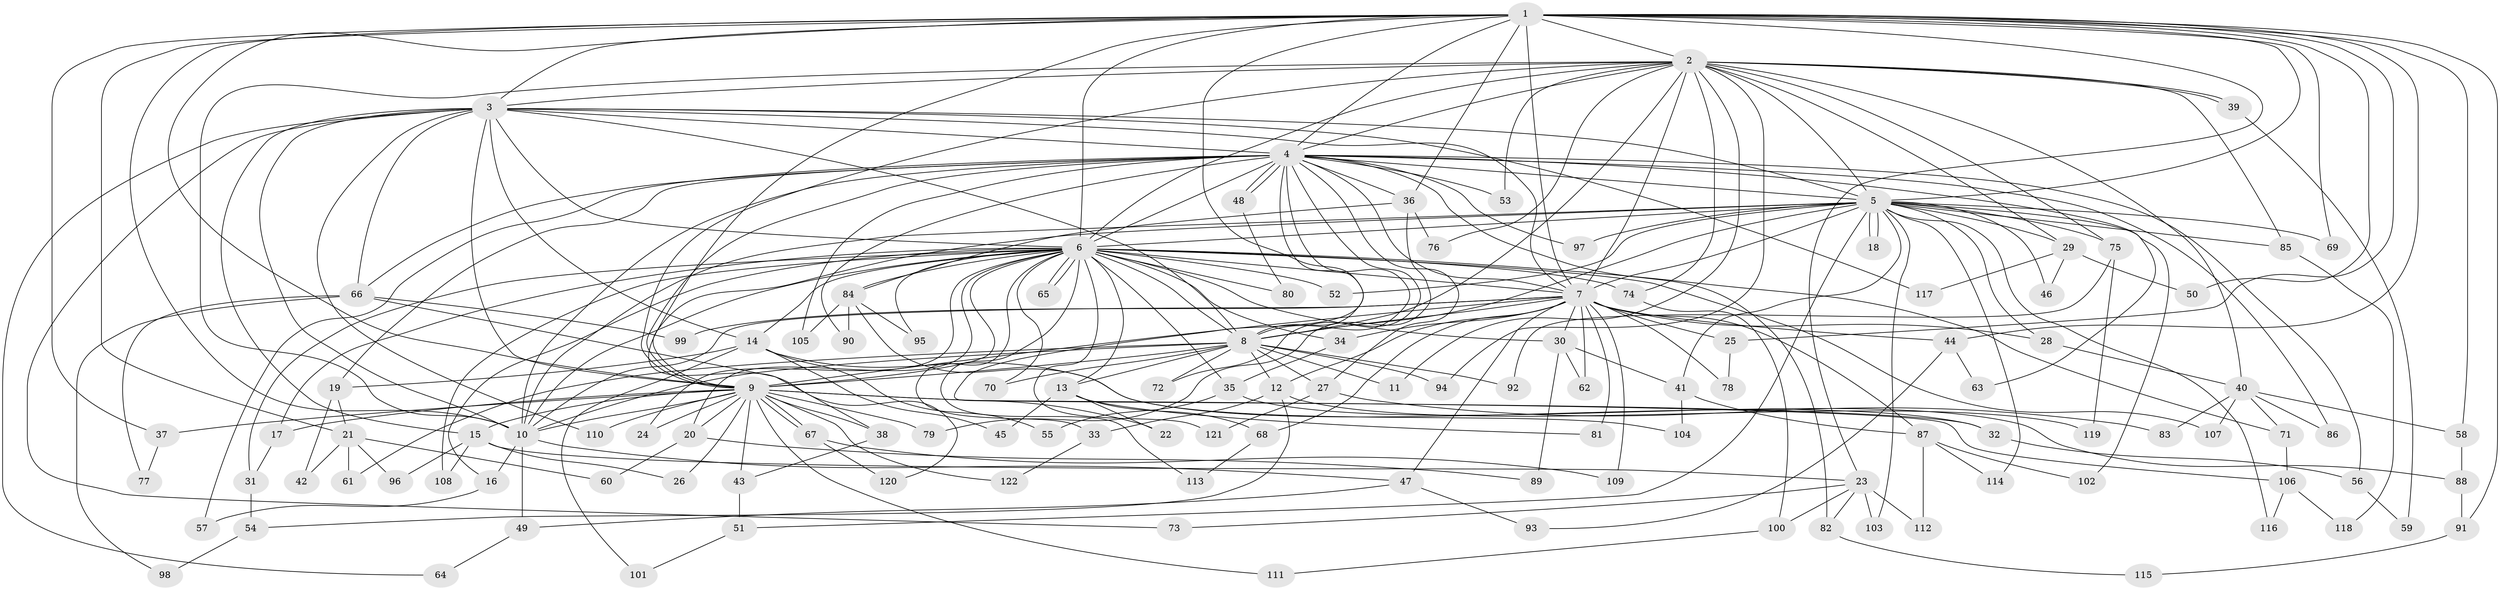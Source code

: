 // coarse degree distribution, {22: 0.011764705882352941, 36: 0.011764705882352941, 28: 0.011764705882352941, 1: 0.10588235294117647, 3: 0.15294117647058825, 5: 0.03529411764705882, 2: 0.5058823529411764, 7: 0.011764705882352941, 4: 0.09411764705882353, 6: 0.03529411764705882, 11: 0.011764705882352941, 9: 0.011764705882352941}
// Generated by graph-tools (version 1.1) at 2025/46/03/04/25 21:46:48]
// undirected, 122 vertices, 269 edges
graph export_dot {
graph [start="1"]
  node [color=gray90,style=filled];
  1;
  2;
  3;
  4;
  5;
  6;
  7;
  8;
  9;
  10;
  11;
  12;
  13;
  14;
  15;
  16;
  17;
  18;
  19;
  20;
  21;
  22;
  23;
  24;
  25;
  26;
  27;
  28;
  29;
  30;
  31;
  32;
  33;
  34;
  35;
  36;
  37;
  38;
  39;
  40;
  41;
  42;
  43;
  44;
  45;
  46;
  47;
  48;
  49;
  50;
  51;
  52;
  53;
  54;
  55;
  56;
  57;
  58;
  59;
  60;
  61;
  62;
  63;
  64;
  65;
  66;
  67;
  68;
  69;
  70;
  71;
  72;
  73;
  74;
  75;
  76;
  77;
  78;
  79;
  80;
  81;
  82;
  83;
  84;
  85;
  86;
  87;
  88;
  89;
  90;
  91;
  92;
  93;
  94;
  95;
  96;
  97;
  98;
  99;
  100;
  101;
  102;
  103;
  104;
  105;
  106;
  107;
  108;
  109;
  110;
  111;
  112;
  113;
  114;
  115;
  116;
  117;
  118;
  119;
  120;
  121;
  122;
  1 -- 2;
  1 -- 3;
  1 -- 4;
  1 -- 5;
  1 -- 6;
  1 -- 7;
  1 -- 8;
  1 -- 9;
  1 -- 10;
  1 -- 21;
  1 -- 23;
  1 -- 25;
  1 -- 36;
  1 -- 37;
  1 -- 38;
  1 -- 44;
  1 -- 50;
  1 -- 58;
  1 -- 69;
  1 -- 91;
  2 -- 3;
  2 -- 4;
  2 -- 5;
  2 -- 6;
  2 -- 7;
  2 -- 8;
  2 -- 9;
  2 -- 10;
  2 -- 11;
  2 -- 29;
  2 -- 39;
  2 -- 39;
  2 -- 40;
  2 -- 53;
  2 -- 74;
  2 -- 75;
  2 -- 76;
  2 -- 85;
  2 -- 94;
  3 -- 4;
  3 -- 5;
  3 -- 6;
  3 -- 7;
  3 -- 8;
  3 -- 9;
  3 -- 10;
  3 -- 14;
  3 -- 15;
  3 -- 64;
  3 -- 66;
  3 -- 73;
  3 -- 110;
  3 -- 117;
  4 -- 5;
  4 -- 6;
  4 -- 7;
  4 -- 8;
  4 -- 9;
  4 -- 10;
  4 -- 19;
  4 -- 22;
  4 -- 27;
  4 -- 36;
  4 -- 48;
  4 -- 48;
  4 -- 53;
  4 -- 56;
  4 -- 57;
  4 -- 63;
  4 -- 66;
  4 -- 72;
  4 -- 82;
  4 -- 86;
  4 -- 90;
  4 -- 97;
  4 -- 105;
  5 -- 6;
  5 -- 7;
  5 -- 8;
  5 -- 9;
  5 -- 10;
  5 -- 18;
  5 -- 18;
  5 -- 28;
  5 -- 29;
  5 -- 41;
  5 -- 46;
  5 -- 51;
  5 -- 52;
  5 -- 69;
  5 -- 75;
  5 -- 85;
  5 -- 97;
  5 -- 102;
  5 -- 103;
  5 -- 114;
  5 -- 116;
  6 -- 7;
  6 -- 8;
  6 -- 9;
  6 -- 10;
  6 -- 13;
  6 -- 14;
  6 -- 16;
  6 -- 17;
  6 -- 20;
  6 -- 24;
  6 -- 30;
  6 -- 31;
  6 -- 33;
  6 -- 34;
  6 -- 35;
  6 -- 52;
  6 -- 65;
  6 -- 65;
  6 -- 70;
  6 -- 71;
  6 -- 74;
  6 -- 80;
  6 -- 84;
  6 -- 95;
  6 -- 107;
  6 -- 108;
  6 -- 113;
  6 -- 121;
  7 -- 8;
  7 -- 9;
  7 -- 10;
  7 -- 12;
  7 -- 25;
  7 -- 28;
  7 -- 30;
  7 -- 34;
  7 -- 44;
  7 -- 47;
  7 -- 62;
  7 -- 68;
  7 -- 78;
  7 -- 81;
  7 -- 87;
  7 -- 99;
  7 -- 109;
  8 -- 9;
  8 -- 10;
  8 -- 11;
  8 -- 12;
  8 -- 13;
  8 -- 27;
  8 -- 61;
  8 -- 70;
  8 -- 72;
  8 -- 92;
  8 -- 94;
  9 -- 10;
  9 -- 15;
  9 -- 17;
  9 -- 20;
  9 -- 24;
  9 -- 26;
  9 -- 32;
  9 -- 37;
  9 -- 38;
  9 -- 43;
  9 -- 67;
  9 -- 67;
  9 -- 79;
  9 -- 106;
  9 -- 110;
  9 -- 111;
  9 -- 122;
  10 -- 16;
  10 -- 47;
  10 -- 49;
  12 -- 33;
  12 -- 54;
  12 -- 119;
  13 -- 22;
  13 -- 45;
  13 -- 68;
  13 -- 81;
  14 -- 19;
  14 -- 32;
  14 -- 45;
  14 -- 55;
  14 -- 101;
  15 -- 23;
  15 -- 26;
  15 -- 96;
  15 -- 108;
  16 -- 57;
  17 -- 31;
  19 -- 21;
  19 -- 42;
  20 -- 60;
  20 -- 89;
  21 -- 42;
  21 -- 60;
  21 -- 61;
  21 -- 96;
  23 -- 73;
  23 -- 82;
  23 -- 100;
  23 -- 103;
  23 -- 112;
  25 -- 78;
  27 -- 83;
  27 -- 121;
  28 -- 40;
  29 -- 46;
  29 -- 50;
  29 -- 117;
  30 -- 41;
  30 -- 62;
  30 -- 89;
  31 -- 54;
  32 -- 56;
  33 -- 122;
  34 -- 35;
  35 -- 55;
  35 -- 88;
  36 -- 76;
  36 -- 79;
  36 -- 84;
  37 -- 77;
  38 -- 43;
  39 -- 59;
  40 -- 58;
  40 -- 71;
  40 -- 83;
  40 -- 86;
  40 -- 107;
  41 -- 87;
  41 -- 104;
  43 -- 51;
  44 -- 63;
  44 -- 93;
  47 -- 49;
  47 -- 93;
  48 -- 80;
  49 -- 64;
  51 -- 101;
  54 -- 98;
  56 -- 59;
  58 -- 88;
  66 -- 77;
  66 -- 98;
  66 -- 99;
  66 -- 120;
  67 -- 109;
  67 -- 120;
  68 -- 113;
  71 -- 106;
  74 -- 100;
  75 -- 92;
  75 -- 119;
  82 -- 115;
  84 -- 90;
  84 -- 95;
  84 -- 104;
  84 -- 105;
  85 -- 118;
  87 -- 102;
  87 -- 112;
  87 -- 114;
  88 -- 91;
  91 -- 115;
  100 -- 111;
  106 -- 116;
  106 -- 118;
}
